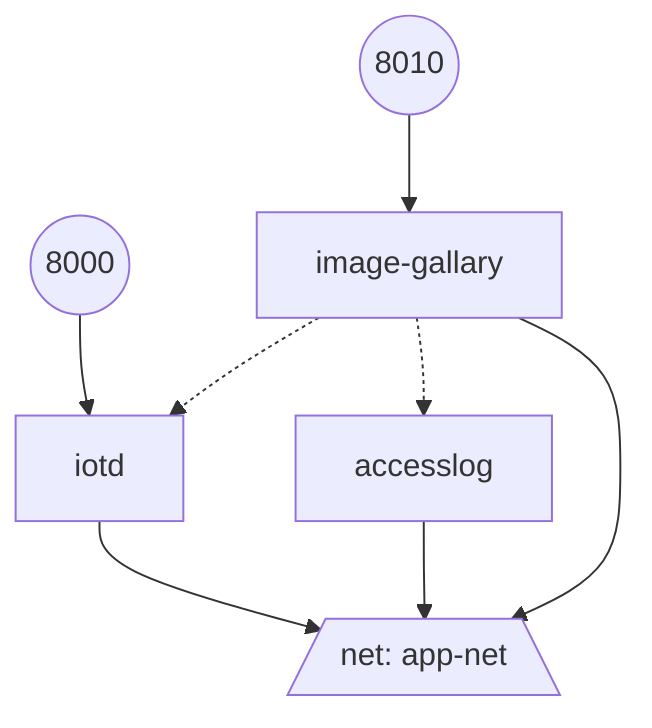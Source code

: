flowchart TB
    %% nodes
    host-port((8010))
    ig[image-gallary]
    docker-port((8000))
    iotd[iotd]
    ac[accesslog]
    net[/net: app-net\]

    %% edges
    host-port --> ig
    docker-port --> iotd
    ig -.-> iotd
    ig -.-> ac
    iotd --> net
    ac --> net
    ig --> net